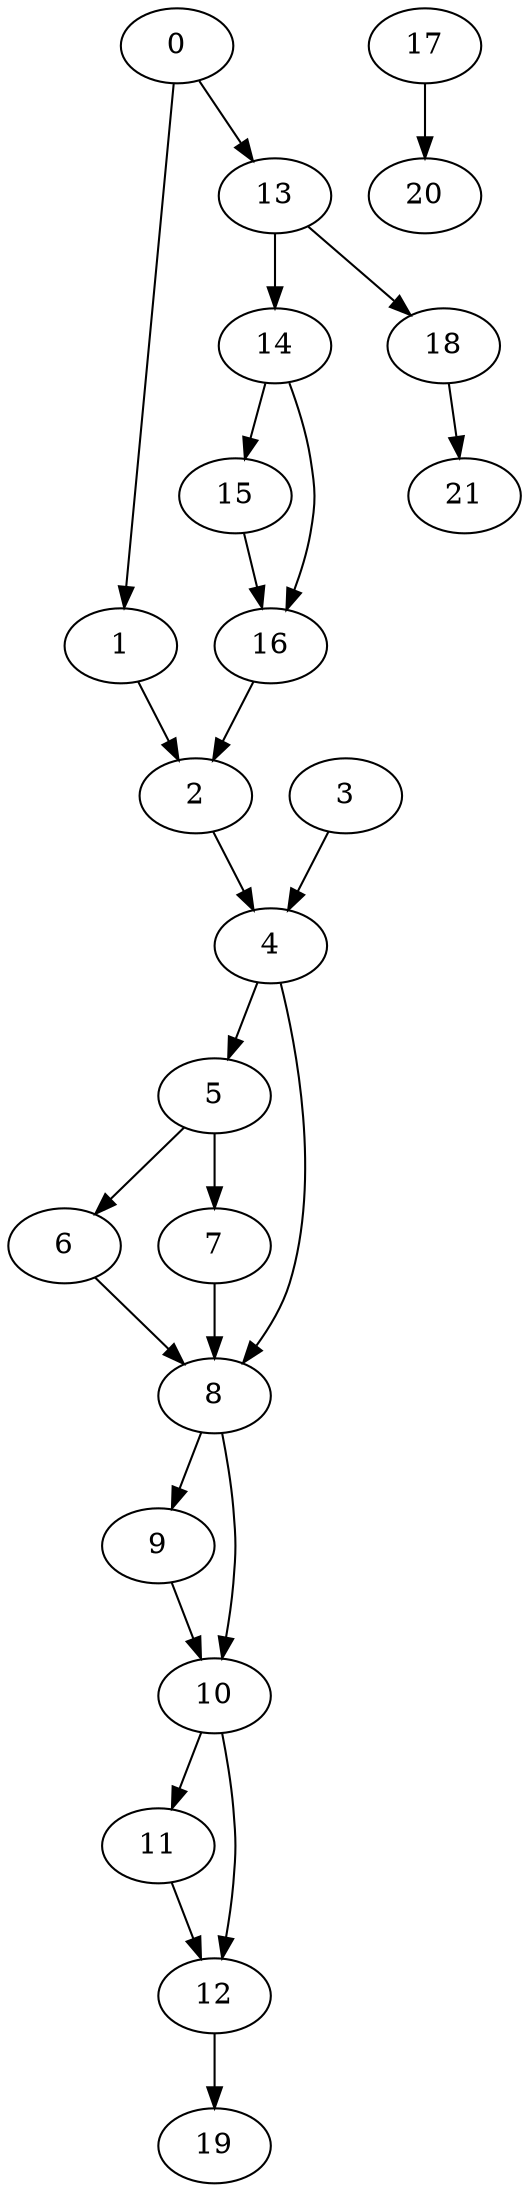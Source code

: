 digraph {
	0
	1
	2
	3
	4
	5
	6
	7
	8
	9
	10
	11
	12
	13
	14
	15
	16
	17
	18
	19
	20
	21
	8 -> 10
	9 -> 10
	11 -> 12
	10 -> 12
	4 -> 8
	6 -> 8
	7 -> 8
	1 -> 2
	16 -> 2
	2 -> 4
	3 -> 4
	10 -> 11
	0 -> 13
	14 -> 16
	15 -> 16
	18 -> 21
	14 -> 15
	13 -> 18
	4 -> 5
	5 -> 6
	5 -> 7
	8 -> 9
	13 -> 14
	12 -> 19
	17 -> 20
	0 -> 1
}
